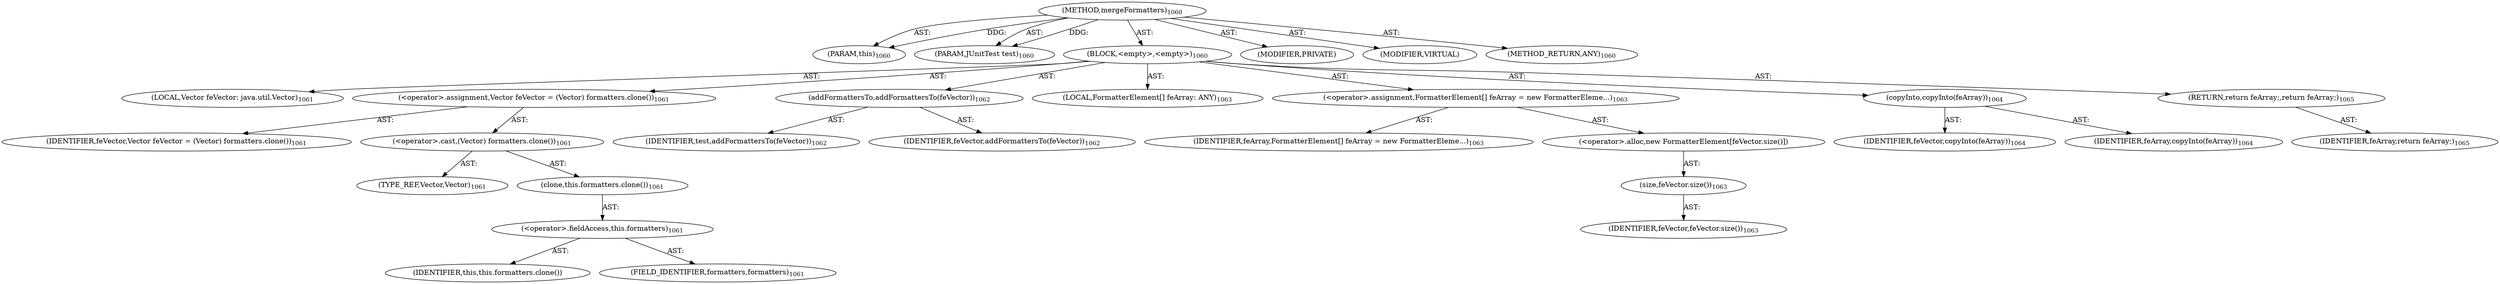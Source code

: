 digraph "mergeFormatters" {  
"111669149742" [label = <(METHOD,mergeFormatters)<SUB>1060</SUB>> ]
"115964117079" [label = <(PARAM,this)<SUB>1060</SUB>> ]
"115964117080" [label = <(PARAM,JUnitTest test)<SUB>1060</SUB>> ]
"25769803900" [label = <(BLOCK,&lt;empty&gt;,&lt;empty&gt;)<SUB>1060</SUB>> ]
"94489280576" [label = <(LOCAL,Vector feVector: java.util.Vector)<SUB>1061</SUB>> ]
"30064771691" [label = <(&lt;operator&gt;.assignment,Vector feVector = (Vector) formatters.clone())<SUB>1061</SUB>> ]
"68719477264" [label = <(IDENTIFIER,feVector,Vector feVector = (Vector) formatters.clone())<SUB>1061</SUB>> ]
"30064771692" [label = <(&lt;operator&gt;.cast,(Vector) formatters.clone())<SUB>1061</SUB>> ]
"180388626445" [label = <(TYPE_REF,Vector,Vector)<SUB>1061</SUB>> ]
"30064771693" [label = <(clone,this.formatters.clone())<SUB>1061</SUB>> ]
"30064771694" [label = <(&lt;operator&gt;.fieldAccess,this.formatters)<SUB>1061</SUB>> ]
"68719477265" [label = <(IDENTIFIER,this,this.formatters.clone())> ]
"55834574978" [label = <(FIELD_IDENTIFIER,formatters,formatters)<SUB>1061</SUB>> ]
"30064771695" [label = <(addFormattersTo,addFormattersTo(feVector))<SUB>1062</SUB>> ]
"68719477266" [label = <(IDENTIFIER,test,addFormattersTo(feVector))<SUB>1062</SUB>> ]
"68719477267" [label = <(IDENTIFIER,feVector,addFormattersTo(feVector))<SUB>1062</SUB>> ]
"94489280577" [label = <(LOCAL,FormatterElement[] feArray: ANY)<SUB>1063</SUB>> ]
"30064771696" [label = <(&lt;operator&gt;.assignment,FormatterElement[] feArray = new FormatterEleme...)<SUB>1063</SUB>> ]
"68719477268" [label = <(IDENTIFIER,feArray,FormatterElement[] feArray = new FormatterEleme...)<SUB>1063</SUB>> ]
"30064771697" [label = <(&lt;operator&gt;.alloc,new FormatterElement[feVector.size()])> ]
"30064771698" [label = <(size,feVector.size())<SUB>1063</SUB>> ]
"68719477269" [label = <(IDENTIFIER,feVector,feVector.size())<SUB>1063</SUB>> ]
"30064771699" [label = <(copyInto,copyInto(feArray))<SUB>1064</SUB>> ]
"68719477270" [label = <(IDENTIFIER,feVector,copyInto(feArray))<SUB>1064</SUB>> ]
"68719477271" [label = <(IDENTIFIER,feArray,copyInto(feArray))<SUB>1064</SUB>> ]
"146028888080" [label = <(RETURN,return feArray;,return feArray;)<SUB>1065</SUB>> ]
"68719477272" [label = <(IDENTIFIER,feArray,return feArray;)<SUB>1065</SUB>> ]
"133143986289" [label = <(MODIFIER,PRIVATE)> ]
"133143986290" [label = <(MODIFIER,VIRTUAL)> ]
"128849018926" [label = <(METHOD_RETURN,ANY)<SUB>1060</SUB>> ]
  "111669149742" -> "115964117079"  [ label = "AST: "] 
  "111669149742" -> "115964117080"  [ label = "AST: "] 
  "111669149742" -> "25769803900"  [ label = "AST: "] 
  "111669149742" -> "133143986289"  [ label = "AST: "] 
  "111669149742" -> "133143986290"  [ label = "AST: "] 
  "111669149742" -> "128849018926"  [ label = "AST: "] 
  "25769803900" -> "94489280576"  [ label = "AST: "] 
  "25769803900" -> "30064771691"  [ label = "AST: "] 
  "25769803900" -> "30064771695"  [ label = "AST: "] 
  "25769803900" -> "94489280577"  [ label = "AST: "] 
  "25769803900" -> "30064771696"  [ label = "AST: "] 
  "25769803900" -> "30064771699"  [ label = "AST: "] 
  "25769803900" -> "146028888080"  [ label = "AST: "] 
  "30064771691" -> "68719477264"  [ label = "AST: "] 
  "30064771691" -> "30064771692"  [ label = "AST: "] 
  "30064771692" -> "180388626445"  [ label = "AST: "] 
  "30064771692" -> "30064771693"  [ label = "AST: "] 
  "30064771693" -> "30064771694"  [ label = "AST: "] 
  "30064771694" -> "68719477265"  [ label = "AST: "] 
  "30064771694" -> "55834574978"  [ label = "AST: "] 
  "30064771695" -> "68719477266"  [ label = "AST: "] 
  "30064771695" -> "68719477267"  [ label = "AST: "] 
  "30064771696" -> "68719477268"  [ label = "AST: "] 
  "30064771696" -> "30064771697"  [ label = "AST: "] 
  "30064771697" -> "30064771698"  [ label = "AST: "] 
  "30064771698" -> "68719477269"  [ label = "AST: "] 
  "30064771699" -> "68719477270"  [ label = "AST: "] 
  "30064771699" -> "68719477271"  [ label = "AST: "] 
  "146028888080" -> "68719477272"  [ label = "AST: "] 
  "111669149742" -> "115964117079"  [ label = "DDG: "] 
  "111669149742" -> "115964117080"  [ label = "DDG: "] 
}
